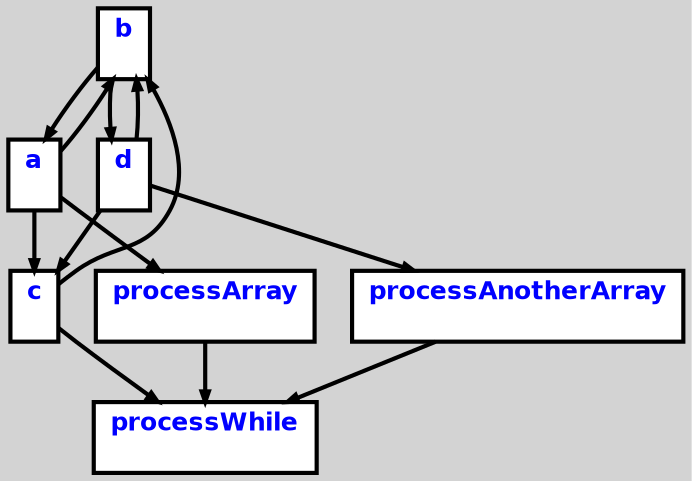 digraph G {
ordering=out;
ranksep=.4;
bgcolor="lightgrey";  node [shape=box, fixedsize=false, fontsize=12, fontname="Helvetica-bold", fontcolor="blue"
width=.25, height=.25, color="black", fillcolor="white", style="filled, solid, bold"];

edge [arrowsize=.5, color="black", style="bold"]
    n0000123009FA9C50 [label="b\n "]
    n0000123009FA9C50 -> n0000123009FAC210
    n0000123009FA9C50 -> n0000123009FA9D10
    n0000123009FA9D10 [label="d\n "]
    n0000123009FA9D10 -> n0000123009FA9C50
    n0000123009FA9D10 -> n0000123009FAC8D0
    n0000123009FA9D10 -> n0000123009FAA590
    n0000123009FAA590 [label="processAnotherArray\n "]
    n0000123009FAA590 -> n0000123009FACC50
    n0000123009FAC210 [label="a\n "]
    n0000123009FAC210 -> n0000123009FA9C50
    n0000123009FAC210 -> n0000123009FAC8D0
    n0000123009FAC210 -> n0000123009FACCD0
    n0000123009FAC8D0 [label="c\n "]
    n0000123009FAC8D0 -> n0000123009FA9C50
    n0000123009FAC8D0 -> n0000123009FACC50
    n0000123009FACC50 [label="processWhile\n "]
    n0000123009FACCD0 [label="processArray\n "]
    n0000123009FACCD0 -> n0000123009FACC50
}
